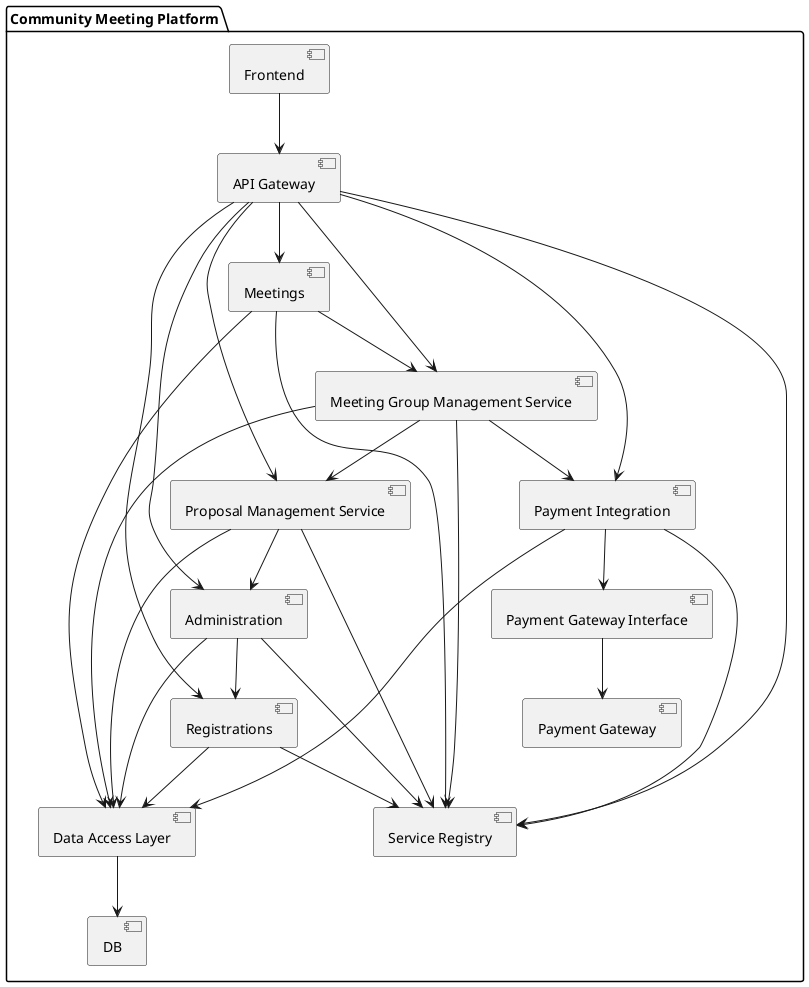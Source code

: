 @startuml

package "Community Meeting Platform" {
    [Frontend] as WebUI
    [API Gateway] as APIGateway
    [Registrations] as Registrations
    [Meeting Group Management Service] as GroupManagement
    [Proposal Management Service] as ProposalManagement
    [Meetings] as MeetingManagement
    [Administration] as Administration
    [Payment Integration] as PaymentIntegration
    [Payment Gateway Interface] as PaymentGatewayInterface
    [Payment Gateway] as PaymentGateway
    [Data Access Layer] as DataAccessLayer
    [DB] as Database
    [Service Registry] as ServiceRegistry

    WebUI --> APIGateway
    APIGateway --> Registrations
    APIGateway --> GroupManagement
    APIGateway --> MeetingManagement
    APIGateway --> Administration
    APIGateway --> PaymentIntegration
    APIGateway --> ProposalManagement

    Registrations --> DataAccessLayer
    GroupManagement --> DataAccessLayer
    MeetingManagement --> DataAccessLayer
    Administration --> DataAccessLayer
    ProposalManagement --> DataAccessLayer

    GroupManagement --> PaymentIntegration
    GroupManagement --> ProposalManagement
    MeetingManagement --> GroupManagement
    Administration --> Registrations
    ProposalManagement --> Administration

    PaymentIntegration --> PaymentGatewayInterface
    PaymentGatewayInterface --> PaymentGateway
    PaymentIntegration --> DataAccessLayer

    DataAccessLayer --> Database

    APIGateway --> ServiceRegistry
    Registrations --> ServiceRegistry
    GroupManagement --> ServiceRegistry
    MeetingManagement --> ServiceRegistry
    Administration --> ServiceRegistry
    PaymentIntegration --> ServiceRegistry
    ProposalManagement --> ServiceRegistry
}
@enduml